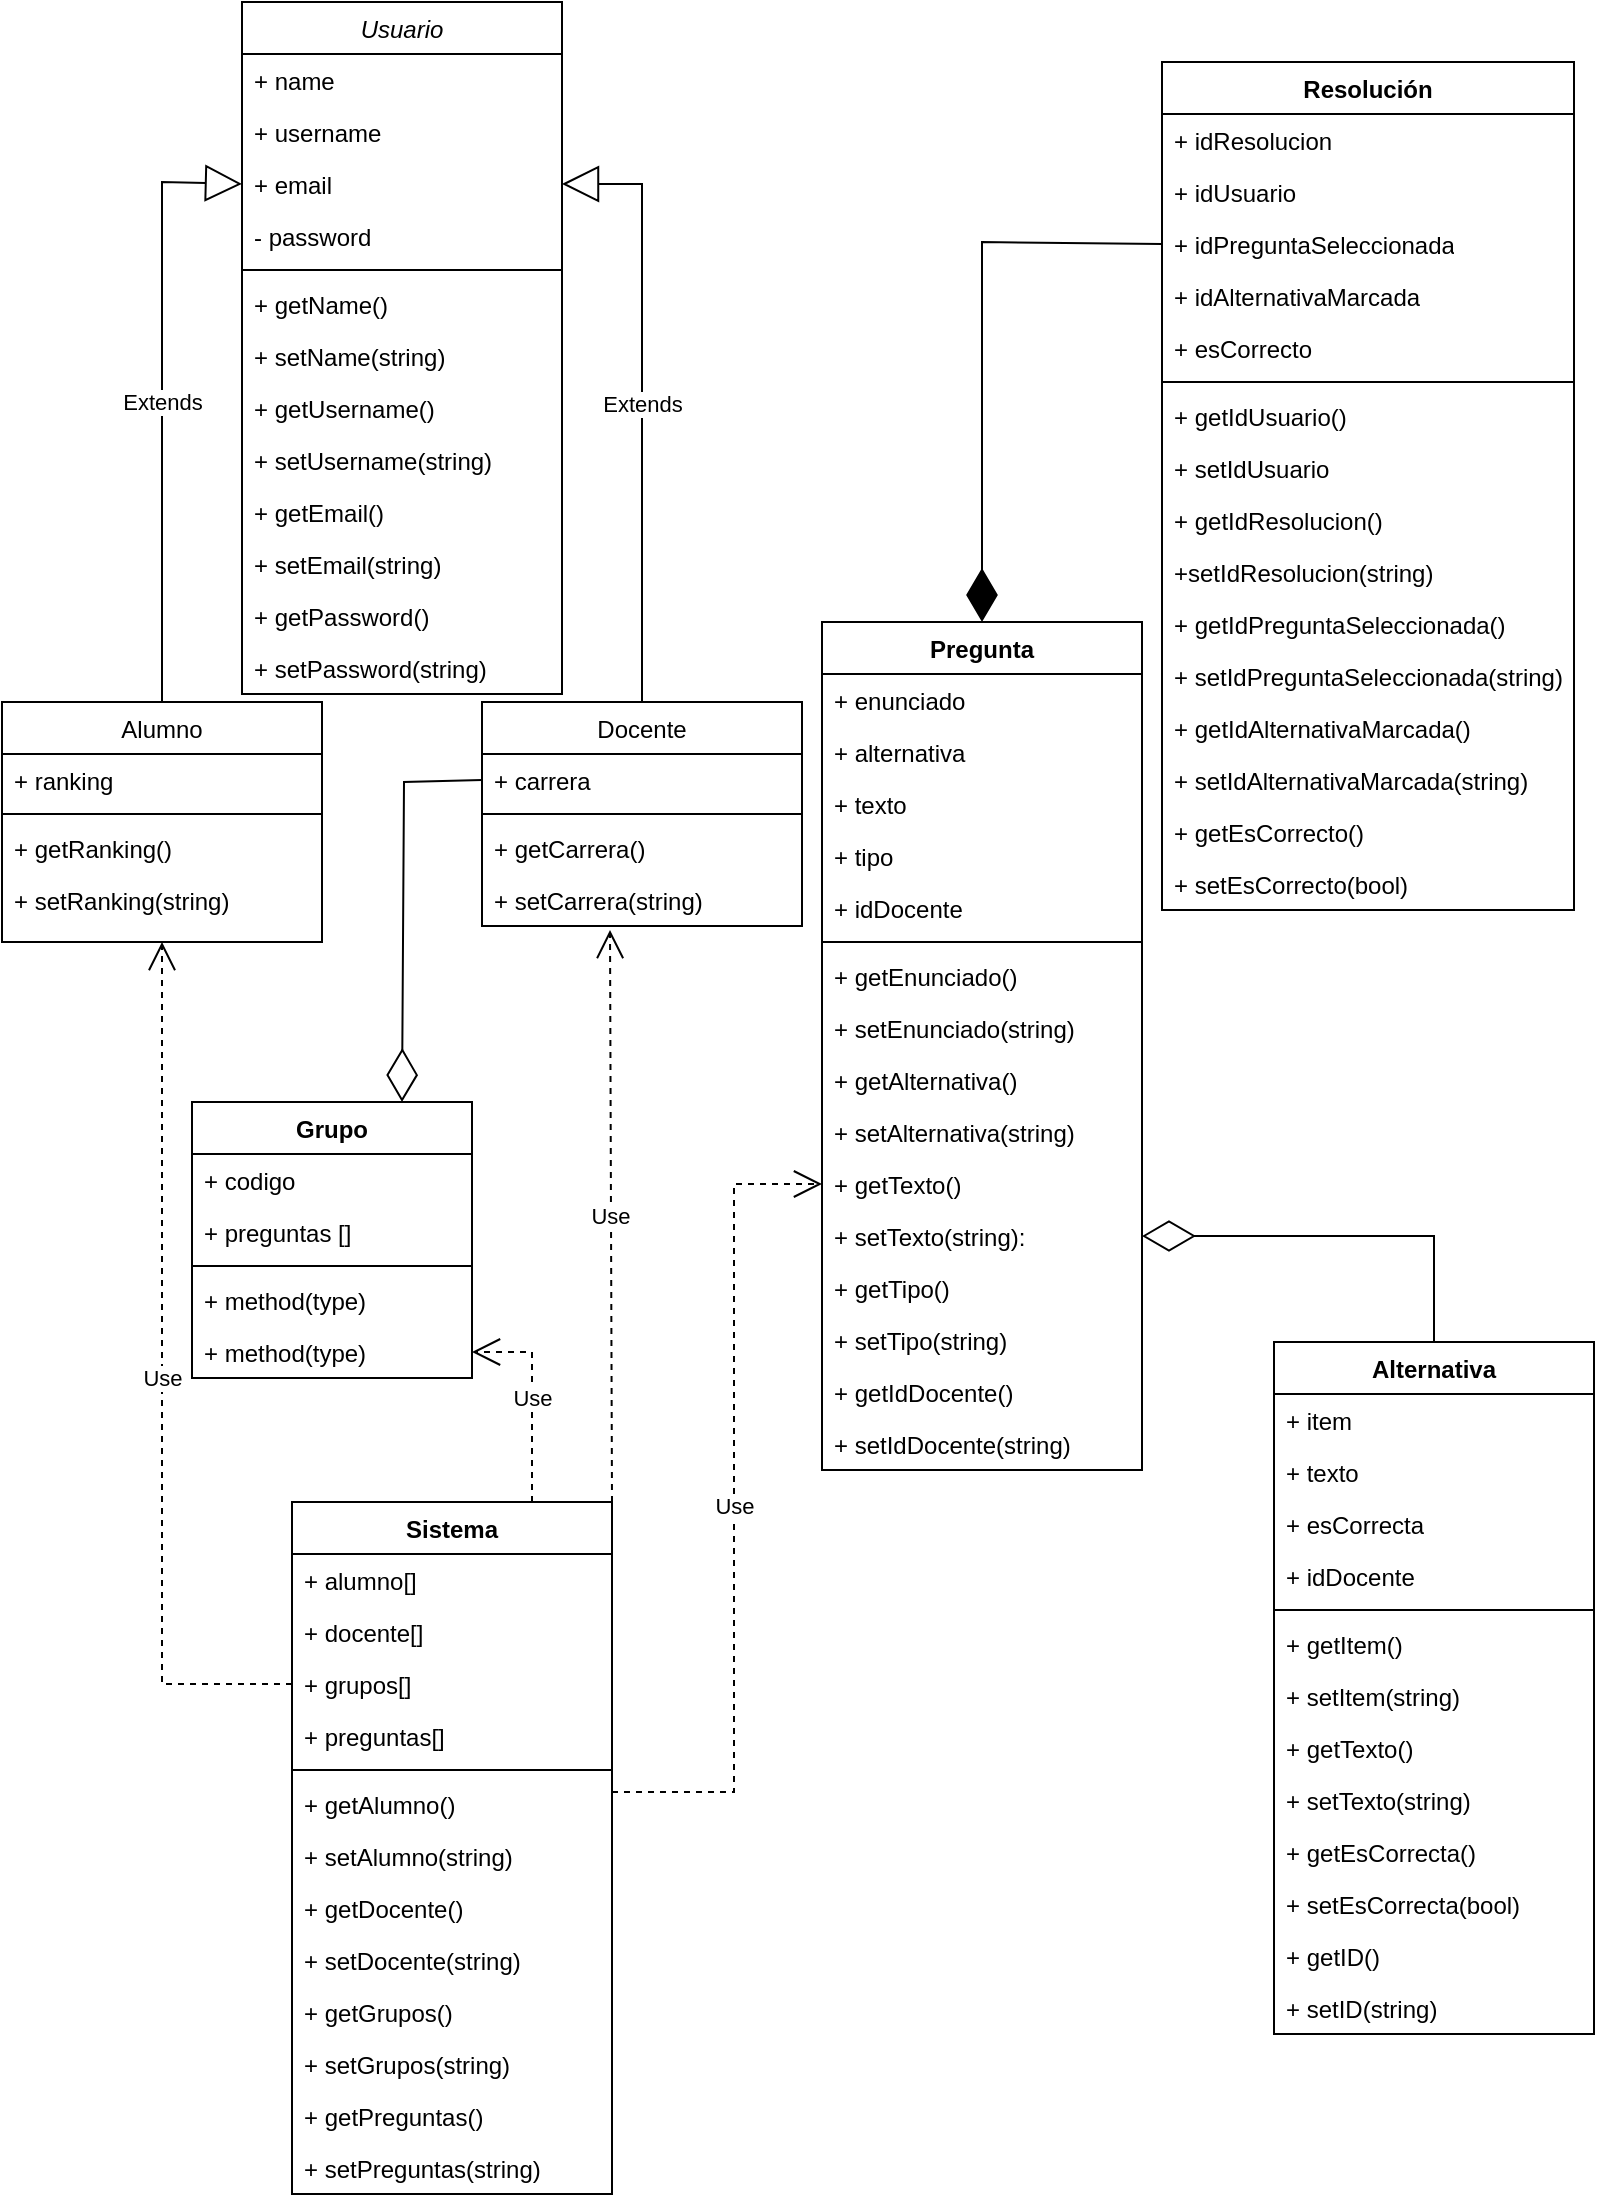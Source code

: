 <mxfile version="22.0.4" type="github">
  <diagram id="C5RBs43oDa-KdzZeNtuy" name="Page-1">
    <mxGraphModel dx="1075" dy="497" grid="1" gridSize="10" guides="1" tooltips="1" connect="1" arrows="1" fold="1" page="1" pageScale="1" pageWidth="827" pageHeight="1169" math="0" shadow="0">
      <root>
        <mxCell id="WIyWlLk6GJQsqaUBKTNV-0" />
        <mxCell id="WIyWlLk6GJQsqaUBKTNV-1" parent="WIyWlLk6GJQsqaUBKTNV-0" />
        <mxCell id="zkfFHV4jXpPFQw0GAbJ--0" value="Usuario" style="swimlane;fontStyle=2;align=center;verticalAlign=top;childLayout=stackLayout;horizontal=1;startSize=26;horizontalStack=0;resizeParent=1;resizeLast=0;collapsible=1;marginBottom=0;rounded=0;shadow=0;strokeWidth=1;" parent="WIyWlLk6GJQsqaUBKTNV-1" vertex="1">
          <mxGeometry x="124" y="10" width="160" height="346" as="geometry">
            <mxRectangle x="230" y="140" width="160" height="26" as="alternateBounds" />
          </mxGeometry>
        </mxCell>
        <mxCell id="VuIUFOPwmLwDUJ3QRw0k-3" value="+ name" style="text;align=left;verticalAlign=top;spacingLeft=4;spacingRight=4;overflow=hidden;rotatable=0;points=[[0,0.5],[1,0.5]];portConstraint=eastwest;" parent="zkfFHV4jXpPFQw0GAbJ--0" vertex="1">
          <mxGeometry y="26" width="160" height="26" as="geometry" />
        </mxCell>
        <mxCell id="zkfFHV4jXpPFQw0GAbJ--2" value="+ username" style="text;align=left;verticalAlign=top;spacingLeft=4;spacingRight=4;overflow=hidden;rotatable=0;points=[[0,0.5],[1,0.5]];portConstraint=eastwest;rounded=0;shadow=0;html=0;" parent="zkfFHV4jXpPFQw0GAbJ--0" vertex="1">
          <mxGeometry y="52" width="160" height="26" as="geometry" />
        </mxCell>
        <mxCell id="zkfFHV4jXpPFQw0GAbJ--3" value="+ email" style="text;align=left;verticalAlign=top;spacingLeft=4;spacingRight=4;overflow=hidden;rotatable=0;points=[[0,0.5],[1,0.5]];portConstraint=eastwest;rounded=0;shadow=0;html=0;" parent="zkfFHV4jXpPFQw0GAbJ--0" vertex="1">
          <mxGeometry y="78" width="160" height="26" as="geometry" />
        </mxCell>
        <mxCell id="VuIUFOPwmLwDUJ3QRw0k-4" value="- password" style="text;align=left;verticalAlign=top;spacingLeft=4;spacingRight=4;overflow=hidden;rotatable=0;points=[[0,0.5],[1,0.5]];portConstraint=eastwest;rounded=0;shadow=0;html=0;" parent="zkfFHV4jXpPFQw0GAbJ--0" vertex="1">
          <mxGeometry y="104" width="160" height="26" as="geometry" />
        </mxCell>
        <mxCell id="zkfFHV4jXpPFQw0GAbJ--4" value="" style="line;html=1;strokeWidth=1;align=left;verticalAlign=middle;spacingTop=-1;spacingLeft=3;spacingRight=3;rotatable=0;labelPosition=right;points=[];portConstraint=eastwest;" parent="zkfFHV4jXpPFQw0GAbJ--0" vertex="1">
          <mxGeometry y="130" width="160" height="8" as="geometry" />
        </mxCell>
        <mxCell id="zkfFHV4jXpPFQw0GAbJ--5" value="+ getName()" style="text;align=left;verticalAlign=top;spacingLeft=4;spacingRight=4;overflow=hidden;rotatable=0;points=[[0,0.5],[1,0.5]];portConstraint=eastwest;" parent="zkfFHV4jXpPFQw0GAbJ--0" vertex="1">
          <mxGeometry y="138" width="160" height="26" as="geometry" />
        </mxCell>
        <mxCell id="-sYdHZlYN81vbie1Mtk2-74" value="+ setName(string)&#xa;" style="text;align=left;verticalAlign=top;spacingLeft=4;spacingRight=4;overflow=hidden;rotatable=0;points=[[0,0.5],[1,0.5]];portConstraint=eastwest;" vertex="1" parent="zkfFHV4jXpPFQw0GAbJ--0">
          <mxGeometry y="164" width="160" height="26" as="geometry" />
        </mxCell>
        <mxCell id="-sYdHZlYN81vbie1Mtk2-75" value="+ getUsername()&#xa;" style="text;align=left;verticalAlign=top;spacingLeft=4;spacingRight=4;overflow=hidden;rotatable=0;points=[[0,0.5],[1,0.5]];portConstraint=eastwest;" vertex="1" parent="zkfFHV4jXpPFQw0GAbJ--0">
          <mxGeometry y="190" width="160" height="26" as="geometry" />
        </mxCell>
        <mxCell id="-sYdHZlYN81vbie1Mtk2-76" value="+ setUsername(string)" style="text;align=left;verticalAlign=top;spacingLeft=4;spacingRight=4;overflow=hidden;rotatable=0;points=[[0,0.5],[1,0.5]];portConstraint=eastwest;" vertex="1" parent="zkfFHV4jXpPFQw0GAbJ--0">
          <mxGeometry y="216" width="160" height="26" as="geometry" />
        </mxCell>
        <mxCell id="-sYdHZlYN81vbie1Mtk2-77" value="+ getEmail()" style="text;align=left;verticalAlign=top;spacingLeft=4;spacingRight=4;overflow=hidden;rotatable=0;points=[[0,0.5],[1,0.5]];portConstraint=eastwest;" vertex="1" parent="zkfFHV4jXpPFQw0GAbJ--0">
          <mxGeometry y="242" width="160" height="26" as="geometry" />
        </mxCell>
        <mxCell id="-sYdHZlYN81vbie1Mtk2-78" value="+ setEmail(string)" style="text;align=left;verticalAlign=top;spacingLeft=4;spacingRight=4;overflow=hidden;rotatable=0;points=[[0,0.5],[1,0.5]];portConstraint=eastwest;" vertex="1" parent="zkfFHV4jXpPFQw0GAbJ--0">
          <mxGeometry y="268" width="160" height="26" as="geometry" />
        </mxCell>
        <mxCell id="-sYdHZlYN81vbie1Mtk2-79" value="+ getPassword()" style="text;align=left;verticalAlign=top;spacingLeft=4;spacingRight=4;overflow=hidden;rotatable=0;points=[[0,0.5],[1,0.5]];portConstraint=eastwest;" vertex="1" parent="zkfFHV4jXpPFQw0GAbJ--0">
          <mxGeometry y="294" width="160" height="26" as="geometry" />
        </mxCell>
        <mxCell id="-sYdHZlYN81vbie1Mtk2-80" value="+ setPassword(string)" style="text;align=left;verticalAlign=top;spacingLeft=4;spacingRight=4;overflow=hidden;rotatable=0;points=[[0,0.5],[1,0.5]];portConstraint=eastwest;" vertex="1" parent="zkfFHV4jXpPFQw0GAbJ--0">
          <mxGeometry y="320" width="160" height="26" as="geometry" />
        </mxCell>
        <mxCell id="zkfFHV4jXpPFQw0GAbJ--6" value="Alumno" style="swimlane;fontStyle=0;align=center;verticalAlign=top;childLayout=stackLayout;horizontal=1;startSize=26;horizontalStack=0;resizeParent=1;resizeLast=0;collapsible=1;marginBottom=0;rounded=0;shadow=0;strokeWidth=1;" parent="WIyWlLk6GJQsqaUBKTNV-1" vertex="1">
          <mxGeometry x="4" y="360" width="160" height="120" as="geometry">
            <mxRectangle x="130" y="380" width="160" height="26" as="alternateBounds" />
          </mxGeometry>
        </mxCell>
        <mxCell id="VuIUFOPwmLwDUJ3QRw0k-2" value="+ ranking" style="text;align=left;verticalAlign=top;spacingLeft=4;spacingRight=4;overflow=hidden;rotatable=0;points=[[0,0.5],[1,0.5]];portConstraint=eastwest;rounded=0;shadow=0;html=0;" parent="zkfFHV4jXpPFQw0GAbJ--6" vertex="1">
          <mxGeometry y="26" width="160" height="26" as="geometry" />
        </mxCell>
        <mxCell id="zkfFHV4jXpPFQw0GAbJ--9" value="" style="line;html=1;strokeWidth=1;align=left;verticalAlign=middle;spacingTop=-1;spacingLeft=3;spacingRight=3;rotatable=0;labelPosition=right;points=[];portConstraint=eastwest;" parent="zkfFHV4jXpPFQw0GAbJ--6" vertex="1">
          <mxGeometry y="52" width="160" height="8" as="geometry" />
        </mxCell>
        <mxCell id="zkfFHV4jXpPFQw0GAbJ--11" value="+ getRanking()" style="text;align=left;verticalAlign=top;spacingLeft=4;spacingRight=4;overflow=hidden;rotatable=0;points=[[0,0.5],[1,0.5]];portConstraint=eastwest;" parent="zkfFHV4jXpPFQw0GAbJ--6" vertex="1">
          <mxGeometry y="60" width="160" height="26" as="geometry" />
        </mxCell>
        <mxCell id="-sYdHZlYN81vbie1Mtk2-96" value="+ setRanking(string)" style="text;align=left;verticalAlign=top;spacingLeft=4;spacingRight=4;overflow=hidden;rotatable=0;points=[[0,0.5],[1,0.5]];portConstraint=eastwest;" vertex="1" parent="zkfFHV4jXpPFQw0GAbJ--6">
          <mxGeometry y="86" width="160" height="26" as="geometry" />
        </mxCell>
        <mxCell id="zkfFHV4jXpPFQw0GAbJ--13" value="Docente" style="swimlane;fontStyle=0;align=center;verticalAlign=top;childLayout=stackLayout;horizontal=1;startSize=26;horizontalStack=0;resizeParent=1;resizeLast=0;collapsible=1;marginBottom=0;rounded=0;shadow=0;strokeWidth=1;" parent="WIyWlLk6GJQsqaUBKTNV-1" vertex="1">
          <mxGeometry x="244" y="360" width="160" height="112" as="geometry">
            <mxRectangle x="340" y="380" width="170" height="26" as="alternateBounds" />
          </mxGeometry>
        </mxCell>
        <mxCell id="zkfFHV4jXpPFQw0GAbJ--14" value="+ carrera" style="text;align=left;verticalAlign=top;spacingLeft=4;spacingRight=4;overflow=hidden;rotatable=0;points=[[0,0.5],[1,0.5]];portConstraint=eastwest;" parent="zkfFHV4jXpPFQw0GAbJ--13" vertex="1">
          <mxGeometry y="26" width="160" height="26" as="geometry" />
        </mxCell>
        <mxCell id="zkfFHV4jXpPFQw0GAbJ--15" value="" style="line;html=1;strokeWidth=1;align=left;verticalAlign=middle;spacingTop=-1;spacingLeft=3;spacingRight=3;rotatable=0;labelPosition=right;points=[];portConstraint=eastwest;" parent="zkfFHV4jXpPFQw0GAbJ--13" vertex="1">
          <mxGeometry y="52" width="160" height="8" as="geometry" />
        </mxCell>
        <mxCell id="-sYdHZlYN81vbie1Mtk2-94" value="+ getCarrera()" style="text;align=left;verticalAlign=top;spacingLeft=4;spacingRight=4;overflow=hidden;rotatable=0;points=[[0,0.5],[1,0.5]];portConstraint=eastwest;" vertex="1" parent="zkfFHV4jXpPFQw0GAbJ--13">
          <mxGeometry y="60" width="160" height="26" as="geometry" />
        </mxCell>
        <mxCell id="-sYdHZlYN81vbie1Mtk2-95" value="+ setCarrera(string)" style="text;align=left;verticalAlign=top;spacingLeft=4;spacingRight=4;overflow=hidden;rotatable=0;points=[[0,0.5],[1,0.5]];portConstraint=eastwest;" vertex="1" parent="zkfFHV4jXpPFQw0GAbJ--13">
          <mxGeometry y="86" width="160" height="26" as="geometry" />
        </mxCell>
        <mxCell id="-sYdHZlYN81vbie1Mtk2-14" value="Pregunta" style="swimlane;fontStyle=1;align=center;verticalAlign=top;childLayout=stackLayout;horizontal=1;startSize=26;horizontalStack=0;resizeParent=1;resizeParentMax=0;resizeLast=0;collapsible=1;marginBottom=0;whiteSpace=wrap;html=1;" vertex="1" parent="WIyWlLk6GJQsqaUBKTNV-1">
          <mxGeometry x="414" y="320" width="160" height="424" as="geometry" />
        </mxCell>
        <mxCell id="-sYdHZlYN81vbie1Mtk2-15" value="+ enunciado" style="text;strokeColor=none;fillColor=none;align=left;verticalAlign=top;spacingLeft=4;spacingRight=4;overflow=hidden;rotatable=0;points=[[0,0.5],[1,0.5]];portConstraint=eastwest;whiteSpace=wrap;html=1;" vertex="1" parent="-sYdHZlYN81vbie1Mtk2-14">
          <mxGeometry y="26" width="160" height="26" as="geometry" />
        </mxCell>
        <mxCell id="-sYdHZlYN81vbie1Mtk2-18" value="+ alternativa" style="text;strokeColor=none;fillColor=none;align=left;verticalAlign=top;spacingLeft=4;spacingRight=4;overflow=hidden;rotatable=0;points=[[0,0.5],[1,0.5]];portConstraint=eastwest;whiteSpace=wrap;html=1;" vertex="1" parent="-sYdHZlYN81vbie1Mtk2-14">
          <mxGeometry y="52" width="160" height="26" as="geometry" />
        </mxCell>
        <mxCell id="-sYdHZlYN81vbie1Mtk2-19" value="+ texto" style="text;strokeColor=none;fillColor=none;align=left;verticalAlign=top;spacingLeft=4;spacingRight=4;overflow=hidden;rotatable=0;points=[[0,0.5],[1,0.5]];portConstraint=eastwest;whiteSpace=wrap;html=1;" vertex="1" parent="-sYdHZlYN81vbie1Mtk2-14">
          <mxGeometry y="78" width="160" height="26" as="geometry" />
        </mxCell>
        <mxCell id="-sYdHZlYN81vbie1Mtk2-20" value="+ tipo" style="text;strokeColor=none;fillColor=none;align=left;verticalAlign=top;spacingLeft=4;spacingRight=4;overflow=hidden;rotatable=0;points=[[0,0.5],[1,0.5]];portConstraint=eastwest;whiteSpace=wrap;html=1;" vertex="1" parent="-sYdHZlYN81vbie1Mtk2-14">
          <mxGeometry y="104" width="160" height="26" as="geometry" />
        </mxCell>
        <mxCell id="-sYdHZlYN81vbie1Mtk2-21" value="+ idDocente" style="text;strokeColor=none;fillColor=none;align=left;verticalAlign=top;spacingLeft=4;spacingRight=4;overflow=hidden;rotatable=0;points=[[0,0.5],[1,0.5]];portConstraint=eastwest;whiteSpace=wrap;html=1;" vertex="1" parent="-sYdHZlYN81vbie1Mtk2-14">
          <mxGeometry y="130" width="160" height="26" as="geometry" />
        </mxCell>
        <mxCell id="-sYdHZlYN81vbie1Mtk2-16" value="" style="line;strokeWidth=1;fillColor=none;align=left;verticalAlign=middle;spacingTop=-1;spacingLeft=3;spacingRight=3;rotatable=0;labelPosition=right;points=[];portConstraint=eastwest;strokeColor=inherit;" vertex="1" parent="-sYdHZlYN81vbie1Mtk2-14">
          <mxGeometry y="156" width="160" height="8" as="geometry" />
        </mxCell>
        <mxCell id="-sYdHZlYN81vbie1Mtk2-17" value="+ getEnunciado()" style="text;strokeColor=none;fillColor=none;align=left;verticalAlign=top;spacingLeft=4;spacingRight=4;overflow=hidden;rotatable=0;points=[[0,0.5],[1,0.5]];portConstraint=eastwest;whiteSpace=wrap;html=1;" vertex="1" parent="-sYdHZlYN81vbie1Mtk2-14">
          <mxGeometry y="164" width="160" height="26" as="geometry" />
        </mxCell>
        <mxCell id="-sYdHZlYN81vbie1Mtk2-81" value="+ setEnunciado(string)" style="text;strokeColor=none;fillColor=none;align=left;verticalAlign=top;spacingLeft=4;spacingRight=4;overflow=hidden;rotatable=0;points=[[0,0.5],[1,0.5]];portConstraint=eastwest;whiteSpace=wrap;html=1;" vertex="1" parent="-sYdHZlYN81vbie1Mtk2-14">
          <mxGeometry y="190" width="160" height="26" as="geometry" />
        </mxCell>
        <mxCell id="-sYdHZlYN81vbie1Mtk2-82" value="+ getAlternativa()" style="text;strokeColor=none;fillColor=none;align=left;verticalAlign=top;spacingLeft=4;spacingRight=4;overflow=hidden;rotatable=0;points=[[0,0.5],[1,0.5]];portConstraint=eastwest;whiteSpace=wrap;html=1;" vertex="1" parent="-sYdHZlYN81vbie1Mtk2-14">
          <mxGeometry y="216" width="160" height="26" as="geometry" />
        </mxCell>
        <mxCell id="-sYdHZlYN81vbie1Mtk2-83" value="+ setAlternativa(string)" style="text;strokeColor=none;fillColor=none;align=left;verticalAlign=top;spacingLeft=4;spacingRight=4;overflow=hidden;rotatable=0;points=[[0,0.5],[1,0.5]];portConstraint=eastwest;whiteSpace=wrap;html=1;" vertex="1" parent="-sYdHZlYN81vbie1Mtk2-14">
          <mxGeometry y="242" width="160" height="26" as="geometry" />
        </mxCell>
        <mxCell id="-sYdHZlYN81vbie1Mtk2-84" value="+ getTexto()" style="text;strokeColor=none;fillColor=none;align=left;verticalAlign=top;spacingLeft=4;spacingRight=4;overflow=hidden;rotatable=0;points=[[0,0.5],[1,0.5]];portConstraint=eastwest;whiteSpace=wrap;html=1;" vertex="1" parent="-sYdHZlYN81vbie1Mtk2-14">
          <mxGeometry y="268" width="160" height="26" as="geometry" />
        </mxCell>
        <mxCell id="-sYdHZlYN81vbie1Mtk2-85" value="+ setTexto(string):" style="text;strokeColor=none;fillColor=none;align=left;verticalAlign=top;spacingLeft=4;spacingRight=4;overflow=hidden;rotatable=0;points=[[0,0.5],[1,0.5]];portConstraint=eastwest;whiteSpace=wrap;html=1;" vertex="1" parent="-sYdHZlYN81vbie1Mtk2-14">
          <mxGeometry y="294" width="160" height="26" as="geometry" />
        </mxCell>
        <mxCell id="-sYdHZlYN81vbie1Mtk2-86" value="+ getTipo()" style="text;strokeColor=none;fillColor=none;align=left;verticalAlign=top;spacingLeft=4;spacingRight=4;overflow=hidden;rotatable=0;points=[[0,0.5],[1,0.5]];portConstraint=eastwest;whiteSpace=wrap;html=1;" vertex="1" parent="-sYdHZlYN81vbie1Mtk2-14">
          <mxGeometry y="320" width="160" height="26" as="geometry" />
        </mxCell>
        <mxCell id="-sYdHZlYN81vbie1Mtk2-90" value="+ setTipo(string)" style="text;strokeColor=none;fillColor=none;align=left;verticalAlign=top;spacingLeft=4;spacingRight=4;overflow=hidden;rotatable=0;points=[[0,0.5],[1,0.5]];portConstraint=eastwest;whiteSpace=wrap;html=1;" vertex="1" parent="-sYdHZlYN81vbie1Mtk2-14">
          <mxGeometry y="346" width="160" height="26" as="geometry" />
        </mxCell>
        <mxCell id="-sYdHZlYN81vbie1Mtk2-91" value="+ getIdDocente()" style="text;strokeColor=none;fillColor=none;align=left;verticalAlign=top;spacingLeft=4;spacingRight=4;overflow=hidden;rotatable=0;points=[[0,0.5],[1,0.5]];portConstraint=eastwest;whiteSpace=wrap;html=1;" vertex="1" parent="-sYdHZlYN81vbie1Mtk2-14">
          <mxGeometry y="372" width="160" height="26" as="geometry" />
        </mxCell>
        <mxCell id="-sYdHZlYN81vbie1Mtk2-92" value="+ setIdDocente(string)" style="text;strokeColor=none;fillColor=none;align=left;verticalAlign=top;spacingLeft=4;spacingRight=4;overflow=hidden;rotatable=0;points=[[0,0.5],[1,0.5]];portConstraint=eastwest;whiteSpace=wrap;html=1;" vertex="1" parent="-sYdHZlYN81vbie1Mtk2-14">
          <mxGeometry y="398" width="160" height="26" as="geometry" />
        </mxCell>
        <mxCell id="-sYdHZlYN81vbie1Mtk2-24" value="Grupo" style="swimlane;fontStyle=1;align=center;verticalAlign=top;childLayout=stackLayout;horizontal=1;startSize=26;horizontalStack=0;resizeParent=1;resizeParentMax=0;resizeLast=0;collapsible=1;marginBottom=0;whiteSpace=wrap;html=1;" vertex="1" parent="WIyWlLk6GJQsqaUBKTNV-1">
          <mxGeometry x="99" y="560" width="140" height="138" as="geometry" />
        </mxCell>
        <mxCell id="-sYdHZlYN81vbie1Mtk2-25" value="+ codigo" style="text;strokeColor=none;fillColor=none;align=left;verticalAlign=top;spacingLeft=4;spacingRight=4;overflow=hidden;rotatable=0;points=[[0,0.5],[1,0.5]];portConstraint=eastwest;whiteSpace=wrap;html=1;" vertex="1" parent="-sYdHZlYN81vbie1Mtk2-24">
          <mxGeometry y="26" width="140" height="26" as="geometry" />
        </mxCell>
        <mxCell id="-sYdHZlYN81vbie1Mtk2-28" value="+ preguntas []" style="text;strokeColor=none;fillColor=none;align=left;verticalAlign=top;spacingLeft=4;spacingRight=4;overflow=hidden;rotatable=0;points=[[0,0.5],[1,0.5]];portConstraint=eastwest;whiteSpace=wrap;html=1;" vertex="1" parent="-sYdHZlYN81vbie1Mtk2-24">
          <mxGeometry y="52" width="140" height="26" as="geometry" />
        </mxCell>
        <mxCell id="-sYdHZlYN81vbie1Mtk2-26" value="" style="line;strokeWidth=1;fillColor=none;align=left;verticalAlign=middle;spacingTop=-1;spacingLeft=3;spacingRight=3;rotatable=0;labelPosition=right;points=[];portConstraint=eastwest;strokeColor=inherit;" vertex="1" parent="-sYdHZlYN81vbie1Mtk2-24">
          <mxGeometry y="78" width="140" height="8" as="geometry" />
        </mxCell>
        <mxCell id="-sYdHZlYN81vbie1Mtk2-27" value="+ method(type)" style="text;strokeColor=none;fillColor=none;align=left;verticalAlign=top;spacingLeft=4;spacingRight=4;overflow=hidden;rotatable=0;points=[[0,0.5],[1,0.5]];portConstraint=eastwest;whiteSpace=wrap;html=1;" vertex="1" parent="-sYdHZlYN81vbie1Mtk2-24">
          <mxGeometry y="86" width="140" height="26" as="geometry" />
        </mxCell>
        <mxCell id="-sYdHZlYN81vbie1Mtk2-113" value="+ method(type)" style="text;strokeColor=none;fillColor=none;align=left;verticalAlign=top;spacingLeft=4;spacingRight=4;overflow=hidden;rotatable=0;points=[[0,0.5],[1,0.5]];portConstraint=eastwest;whiteSpace=wrap;html=1;" vertex="1" parent="-sYdHZlYN81vbie1Mtk2-24">
          <mxGeometry y="112" width="140" height="26" as="geometry" />
        </mxCell>
        <mxCell id="-sYdHZlYN81vbie1Mtk2-33" value="Alternativa" style="swimlane;fontStyle=1;align=center;verticalAlign=top;childLayout=stackLayout;horizontal=1;startSize=26;horizontalStack=0;resizeParent=1;resizeParentMax=0;resizeLast=0;collapsible=1;marginBottom=0;whiteSpace=wrap;html=1;" vertex="1" parent="WIyWlLk6GJQsqaUBKTNV-1">
          <mxGeometry x="640" y="680" width="160" height="346" as="geometry" />
        </mxCell>
        <mxCell id="-sYdHZlYN81vbie1Mtk2-34" value="+ item" style="text;strokeColor=none;fillColor=none;align=left;verticalAlign=top;spacingLeft=4;spacingRight=4;overflow=hidden;rotatable=0;points=[[0,0.5],[1,0.5]];portConstraint=eastwest;whiteSpace=wrap;html=1;" vertex="1" parent="-sYdHZlYN81vbie1Mtk2-33">
          <mxGeometry y="26" width="160" height="26" as="geometry" />
        </mxCell>
        <mxCell id="-sYdHZlYN81vbie1Mtk2-38" value="+ texto" style="text;strokeColor=none;fillColor=none;align=left;verticalAlign=top;spacingLeft=4;spacingRight=4;overflow=hidden;rotatable=0;points=[[0,0.5],[1,0.5]];portConstraint=eastwest;whiteSpace=wrap;html=1;" vertex="1" parent="-sYdHZlYN81vbie1Mtk2-33">
          <mxGeometry y="52" width="160" height="26" as="geometry" />
        </mxCell>
        <mxCell id="-sYdHZlYN81vbie1Mtk2-37" value="+ esCorrecta" style="text;strokeColor=none;fillColor=none;align=left;verticalAlign=top;spacingLeft=4;spacingRight=4;overflow=hidden;rotatable=0;points=[[0,0.5],[1,0.5]];portConstraint=eastwest;whiteSpace=wrap;html=1;" vertex="1" parent="-sYdHZlYN81vbie1Mtk2-33">
          <mxGeometry y="78" width="160" height="26" as="geometry" />
        </mxCell>
        <mxCell id="-sYdHZlYN81vbie1Mtk2-39" value="+ idDocente" style="text;strokeColor=none;fillColor=none;align=left;verticalAlign=top;spacingLeft=4;spacingRight=4;overflow=hidden;rotatable=0;points=[[0,0.5],[1,0.5]];portConstraint=eastwest;whiteSpace=wrap;html=1;" vertex="1" parent="-sYdHZlYN81vbie1Mtk2-33">
          <mxGeometry y="104" width="160" height="26" as="geometry" />
        </mxCell>
        <mxCell id="-sYdHZlYN81vbie1Mtk2-35" value="" style="line;strokeWidth=1;fillColor=none;align=left;verticalAlign=middle;spacingTop=-1;spacingLeft=3;spacingRight=3;rotatable=0;labelPosition=right;points=[];portConstraint=eastwest;strokeColor=inherit;" vertex="1" parent="-sYdHZlYN81vbie1Mtk2-33">
          <mxGeometry y="130" width="160" height="8" as="geometry" />
        </mxCell>
        <mxCell id="-sYdHZlYN81vbie1Mtk2-36" value="+ getItem()" style="text;strokeColor=none;fillColor=none;align=left;verticalAlign=top;spacingLeft=4;spacingRight=4;overflow=hidden;rotatable=0;points=[[0,0.5],[1,0.5]];portConstraint=eastwest;whiteSpace=wrap;html=1;" vertex="1" parent="-sYdHZlYN81vbie1Mtk2-33">
          <mxGeometry y="138" width="160" height="26" as="geometry" />
        </mxCell>
        <mxCell id="-sYdHZlYN81vbie1Mtk2-97" value="+ setItem(string)" style="text;strokeColor=none;fillColor=none;align=left;verticalAlign=top;spacingLeft=4;spacingRight=4;overflow=hidden;rotatable=0;points=[[0,0.5],[1,0.5]];portConstraint=eastwest;whiteSpace=wrap;html=1;" vertex="1" parent="-sYdHZlYN81vbie1Mtk2-33">
          <mxGeometry y="164" width="160" height="26" as="geometry" />
        </mxCell>
        <mxCell id="-sYdHZlYN81vbie1Mtk2-98" value="+ getTexto()" style="text;strokeColor=none;fillColor=none;align=left;verticalAlign=top;spacingLeft=4;spacingRight=4;overflow=hidden;rotatable=0;points=[[0,0.5],[1,0.5]];portConstraint=eastwest;whiteSpace=wrap;html=1;" vertex="1" parent="-sYdHZlYN81vbie1Mtk2-33">
          <mxGeometry y="190" width="160" height="26" as="geometry" />
        </mxCell>
        <mxCell id="-sYdHZlYN81vbie1Mtk2-99" value="+ setTexto(string)" style="text;strokeColor=none;fillColor=none;align=left;verticalAlign=top;spacingLeft=4;spacingRight=4;overflow=hidden;rotatable=0;points=[[0,0.5],[1,0.5]];portConstraint=eastwest;whiteSpace=wrap;html=1;" vertex="1" parent="-sYdHZlYN81vbie1Mtk2-33">
          <mxGeometry y="216" width="160" height="26" as="geometry" />
        </mxCell>
        <mxCell id="-sYdHZlYN81vbie1Mtk2-100" value="+ getEsCorrecta()" style="text;strokeColor=none;fillColor=none;align=left;verticalAlign=top;spacingLeft=4;spacingRight=4;overflow=hidden;rotatable=0;points=[[0,0.5],[1,0.5]];portConstraint=eastwest;whiteSpace=wrap;html=1;" vertex="1" parent="-sYdHZlYN81vbie1Mtk2-33">
          <mxGeometry y="242" width="160" height="26" as="geometry" />
        </mxCell>
        <mxCell id="-sYdHZlYN81vbie1Mtk2-101" value="+ setEsCorrecta(bool)" style="text;strokeColor=none;fillColor=none;align=left;verticalAlign=top;spacingLeft=4;spacingRight=4;overflow=hidden;rotatable=0;points=[[0,0.5],[1,0.5]];portConstraint=eastwest;whiteSpace=wrap;html=1;" vertex="1" parent="-sYdHZlYN81vbie1Mtk2-33">
          <mxGeometry y="268" width="160" height="26" as="geometry" />
        </mxCell>
        <mxCell id="-sYdHZlYN81vbie1Mtk2-102" value="+ getID()" style="text;strokeColor=none;fillColor=none;align=left;verticalAlign=top;spacingLeft=4;spacingRight=4;overflow=hidden;rotatable=0;points=[[0,0.5],[1,0.5]];portConstraint=eastwest;whiteSpace=wrap;html=1;" vertex="1" parent="-sYdHZlYN81vbie1Mtk2-33">
          <mxGeometry y="294" width="160" height="26" as="geometry" />
        </mxCell>
        <mxCell id="-sYdHZlYN81vbie1Mtk2-103" value="+ setID(string)" style="text;strokeColor=none;fillColor=none;align=left;verticalAlign=top;spacingLeft=4;spacingRight=4;overflow=hidden;rotatable=0;points=[[0,0.5],[1,0.5]];portConstraint=eastwest;whiteSpace=wrap;html=1;" vertex="1" parent="-sYdHZlYN81vbie1Mtk2-33">
          <mxGeometry y="320" width="160" height="26" as="geometry" />
        </mxCell>
        <mxCell id="-sYdHZlYN81vbie1Mtk2-43" value="Sistema" style="swimlane;fontStyle=1;align=center;verticalAlign=top;childLayout=stackLayout;horizontal=1;startSize=26;horizontalStack=0;resizeParent=1;resizeParentMax=0;resizeLast=0;collapsible=1;marginBottom=0;whiteSpace=wrap;html=1;" vertex="1" parent="WIyWlLk6GJQsqaUBKTNV-1">
          <mxGeometry x="149" y="760" width="160" height="346" as="geometry" />
        </mxCell>
        <mxCell id="-sYdHZlYN81vbie1Mtk2-44" value="+ alumno[]&amp;nbsp;" style="text;strokeColor=none;fillColor=none;align=left;verticalAlign=top;spacingLeft=4;spacingRight=4;overflow=hidden;rotatable=0;points=[[0,0.5],[1,0.5]];portConstraint=eastwest;whiteSpace=wrap;html=1;" vertex="1" parent="-sYdHZlYN81vbie1Mtk2-43">
          <mxGeometry y="26" width="160" height="26" as="geometry" />
        </mxCell>
        <mxCell id="-sYdHZlYN81vbie1Mtk2-51" value="+ docente[]&amp;nbsp;" style="text;strokeColor=none;fillColor=none;align=left;verticalAlign=top;spacingLeft=4;spacingRight=4;overflow=hidden;rotatable=0;points=[[0,0.5],[1,0.5]];portConstraint=eastwest;whiteSpace=wrap;html=1;" vertex="1" parent="-sYdHZlYN81vbie1Mtk2-43">
          <mxGeometry y="52" width="160" height="26" as="geometry" />
        </mxCell>
        <mxCell id="-sYdHZlYN81vbie1Mtk2-52" value="+ grupos[]" style="text;strokeColor=none;fillColor=none;align=left;verticalAlign=top;spacingLeft=4;spacingRight=4;overflow=hidden;rotatable=0;points=[[0,0.5],[1,0.5]];portConstraint=eastwest;whiteSpace=wrap;html=1;" vertex="1" parent="-sYdHZlYN81vbie1Mtk2-43">
          <mxGeometry y="78" width="160" height="26" as="geometry" />
        </mxCell>
        <mxCell id="-sYdHZlYN81vbie1Mtk2-54" value="+ preguntas[]" style="text;strokeColor=none;fillColor=none;align=left;verticalAlign=top;spacingLeft=4;spacingRight=4;overflow=hidden;rotatable=0;points=[[0,0.5],[1,0.5]];portConstraint=eastwest;whiteSpace=wrap;html=1;" vertex="1" parent="-sYdHZlYN81vbie1Mtk2-43">
          <mxGeometry y="104" width="160" height="26" as="geometry" />
        </mxCell>
        <mxCell id="-sYdHZlYN81vbie1Mtk2-45" value="" style="line;strokeWidth=1;fillColor=none;align=left;verticalAlign=middle;spacingTop=-1;spacingLeft=3;spacingRight=3;rotatable=0;labelPosition=right;points=[];portConstraint=eastwest;strokeColor=inherit;" vertex="1" parent="-sYdHZlYN81vbie1Mtk2-43">
          <mxGeometry y="130" width="160" height="8" as="geometry" />
        </mxCell>
        <mxCell id="-sYdHZlYN81vbie1Mtk2-46" value="+ getAlumno()" style="text;strokeColor=none;fillColor=none;align=left;verticalAlign=top;spacingLeft=4;spacingRight=4;overflow=hidden;rotatable=0;points=[[0,0.5],[1,0.5]];portConstraint=eastwest;whiteSpace=wrap;html=1;" vertex="1" parent="-sYdHZlYN81vbie1Mtk2-43">
          <mxGeometry y="138" width="160" height="26" as="geometry" />
        </mxCell>
        <mxCell id="-sYdHZlYN81vbie1Mtk2-114" value="+ setAlumno(string)" style="text;strokeColor=none;fillColor=none;align=left;verticalAlign=top;spacingLeft=4;spacingRight=4;overflow=hidden;rotatable=0;points=[[0,0.5],[1,0.5]];portConstraint=eastwest;whiteSpace=wrap;html=1;" vertex="1" parent="-sYdHZlYN81vbie1Mtk2-43">
          <mxGeometry y="164" width="160" height="26" as="geometry" />
        </mxCell>
        <mxCell id="-sYdHZlYN81vbie1Mtk2-115" value="+ getDocente()" style="text;strokeColor=none;fillColor=none;align=left;verticalAlign=top;spacingLeft=4;spacingRight=4;overflow=hidden;rotatable=0;points=[[0,0.5],[1,0.5]];portConstraint=eastwest;whiteSpace=wrap;html=1;" vertex="1" parent="-sYdHZlYN81vbie1Mtk2-43">
          <mxGeometry y="190" width="160" height="26" as="geometry" />
        </mxCell>
        <mxCell id="-sYdHZlYN81vbie1Mtk2-116" value="+ setDocente(string)" style="text;strokeColor=none;fillColor=none;align=left;verticalAlign=top;spacingLeft=4;spacingRight=4;overflow=hidden;rotatable=0;points=[[0,0.5],[1,0.5]];portConstraint=eastwest;whiteSpace=wrap;html=1;" vertex="1" parent="-sYdHZlYN81vbie1Mtk2-43">
          <mxGeometry y="216" width="160" height="26" as="geometry" />
        </mxCell>
        <mxCell id="-sYdHZlYN81vbie1Mtk2-117" value="+ getGrupos()" style="text;strokeColor=none;fillColor=none;align=left;verticalAlign=top;spacingLeft=4;spacingRight=4;overflow=hidden;rotatable=0;points=[[0,0.5],[1,0.5]];portConstraint=eastwest;whiteSpace=wrap;html=1;" vertex="1" parent="-sYdHZlYN81vbie1Mtk2-43">
          <mxGeometry y="242" width="160" height="26" as="geometry" />
        </mxCell>
        <mxCell id="-sYdHZlYN81vbie1Mtk2-118" value="+ setGrupos(string)" style="text;strokeColor=none;fillColor=none;align=left;verticalAlign=top;spacingLeft=4;spacingRight=4;overflow=hidden;rotatable=0;points=[[0,0.5],[1,0.5]];portConstraint=eastwest;whiteSpace=wrap;html=1;" vertex="1" parent="-sYdHZlYN81vbie1Mtk2-43">
          <mxGeometry y="268" width="160" height="26" as="geometry" />
        </mxCell>
        <mxCell id="-sYdHZlYN81vbie1Mtk2-119" value="+ getPreguntas()" style="text;strokeColor=none;fillColor=none;align=left;verticalAlign=top;spacingLeft=4;spacingRight=4;overflow=hidden;rotatable=0;points=[[0,0.5],[1,0.5]];portConstraint=eastwest;whiteSpace=wrap;html=1;" vertex="1" parent="-sYdHZlYN81vbie1Mtk2-43">
          <mxGeometry y="294" width="160" height="26" as="geometry" />
        </mxCell>
        <mxCell id="-sYdHZlYN81vbie1Mtk2-120" value="+ setPreguntas(string)" style="text;strokeColor=none;fillColor=none;align=left;verticalAlign=top;spacingLeft=4;spacingRight=4;overflow=hidden;rotatable=0;points=[[0,0.5],[1,0.5]];portConstraint=eastwest;whiteSpace=wrap;html=1;" vertex="1" parent="-sYdHZlYN81vbie1Mtk2-43">
          <mxGeometry y="320" width="160" height="26" as="geometry" />
        </mxCell>
        <mxCell id="-sYdHZlYN81vbie1Mtk2-55" value="Resolución" style="swimlane;fontStyle=1;align=center;verticalAlign=top;childLayout=stackLayout;horizontal=1;startSize=26;horizontalStack=0;resizeParent=1;resizeParentMax=0;resizeLast=0;collapsible=1;marginBottom=0;whiteSpace=wrap;html=1;" vertex="1" parent="WIyWlLk6GJQsqaUBKTNV-1">
          <mxGeometry x="584" y="40" width="206" height="424" as="geometry" />
        </mxCell>
        <mxCell id="-sYdHZlYN81vbie1Mtk2-56" value="+ idResolucion" style="text;strokeColor=none;fillColor=none;align=left;verticalAlign=top;spacingLeft=4;spacingRight=4;overflow=hidden;rotatable=0;points=[[0,0.5],[1,0.5]];portConstraint=eastwest;whiteSpace=wrap;html=1;" vertex="1" parent="-sYdHZlYN81vbie1Mtk2-55">
          <mxGeometry y="26" width="206" height="26" as="geometry" />
        </mxCell>
        <mxCell id="-sYdHZlYN81vbie1Mtk2-57" value="+ idUsuario" style="text;strokeColor=none;fillColor=none;align=left;verticalAlign=top;spacingLeft=4;spacingRight=4;overflow=hidden;rotatable=0;points=[[0,0.5],[1,0.5]];portConstraint=eastwest;whiteSpace=wrap;html=1;" vertex="1" parent="-sYdHZlYN81vbie1Mtk2-55">
          <mxGeometry y="52" width="206" height="26" as="geometry" />
        </mxCell>
        <mxCell id="-sYdHZlYN81vbie1Mtk2-58" value="+ idPreguntaSeleccionada" style="text;strokeColor=none;fillColor=none;align=left;verticalAlign=top;spacingLeft=4;spacingRight=4;overflow=hidden;rotatable=0;points=[[0,0.5],[1,0.5]];portConstraint=eastwest;whiteSpace=wrap;html=1;" vertex="1" parent="-sYdHZlYN81vbie1Mtk2-55">
          <mxGeometry y="78" width="206" height="26" as="geometry" />
        </mxCell>
        <mxCell id="-sYdHZlYN81vbie1Mtk2-59" value="+ idAlternativaMarcada" style="text;strokeColor=none;fillColor=none;align=left;verticalAlign=top;spacingLeft=4;spacingRight=4;overflow=hidden;rotatable=0;points=[[0,0.5],[1,0.5]];portConstraint=eastwest;whiteSpace=wrap;html=1;" vertex="1" parent="-sYdHZlYN81vbie1Mtk2-55">
          <mxGeometry y="104" width="206" height="26" as="geometry" />
        </mxCell>
        <mxCell id="-sYdHZlYN81vbie1Mtk2-62" value="+ esCorrecto" style="text;strokeColor=none;fillColor=none;align=left;verticalAlign=top;spacingLeft=4;spacingRight=4;overflow=hidden;rotatable=0;points=[[0,0.5],[1,0.5]];portConstraint=eastwest;whiteSpace=wrap;html=1;" vertex="1" parent="-sYdHZlYN81vbie1Mtk2-55">
          <mxGeometry y="130" width="206" height="26" as="geometry" />
        </mxCell>
        <mxCell id="-sYdHZlYN81vbie1Mtk2-60" value="" style="line;strokeWidth=1;fillColor=none;align=left;verticalAlign=middle;spacingTop=-1;spacingLeft=3;spacingRight=3;rotatable=0;labelPosition=right;points=[];portConstraint=eastwest;strokeColor=inherit;" vertex="1" parent="-sYdHZlYN81vbie1Mtk2-55">
          <mxGeometry y="156" width="206" height="8" as="geometry" />
        </mxCell>
        <mxCell id="-sYdHZlYN81vbie1Mtk2-61" value="+ getIdUsuario()" style="text;strokeColor=none;fillColor=none;align=left;verticalAlign=top;spacingLeft=4;spacingRight=4;overflow=hidden;rotatable=0;points=[[0,0.5],[1,0.5]];portConstraint=eastwest;whiteSpace=wrap;html=1;" vertex="1" parent="-sYdHZlYN81vbie1Mtk2-55">
          <mxGeometry y="164" width="206" height="26" as="geometry" />
        </mxCell>
        <mxCell id="-sYdHZlYN81vbie1Mtk2-104" value="+ setIdUsuario" style="text;strokeColor=none;fillColor=none;align=left;verticalAlign=top;spacingLeft=4;spacingRight=4;overflow=hidden;rotatable=0;points=[[0,0.5],[1,0.5]];portConstraint=eastwest;whiteSpace=wrap;html=1;" vertex="1" parent="-sYdHZlYN81vbie1Mtk2-55">
          <mxGeometry y="190" width="206" height="26" as="geometry" />
        </mxCell>
        <mxCell id="-sYdHZlYN81vbie1Mtk2-105" value="+ getIdResolucion()" style="text;strokeColor=none;fillColor=none;align=left;verticalAlign=top;spacingLeft=4;spacingRight=4;overflow=hidden;rotatable=0;points=[[0,0.5],[1,0.5]];portConstraint=eastwest;whiteSpace=wrap;html=1;" vertex="1" parent="-sYdHZlYN81vbie1Mtk2-55">
          <mxGeometry y="216" width="206" height="26" as="geometry" />
        </mxCell>
        <mxCell id="-sYdHZlYN81vbie1Mtk2-106" value="+setIdResolucion(string)" style="text;strokeColor=none;fillColor=none;align=left;verticalAlign=top;spacingLeft=4;spacingRight=4;overflow=hidden;rotatable=0;points=[[0,0.5],[1,0.5]];portConstraint=eastwest;whiteSpace=wrap;html=1;" vertex="1" parent="-sYdHZlYN81vbie1Mtk2-55">
          <mxGeometry y="242" width="206" height="26" as="geometry" />
        </mxCell>
        <mxCell id="-sYdHZlYN81vbie1Mtk2-107" value="+ getIdPreguntaSeleccionada()" style="text;strokeColor=none;fillColor=none;align=left;verticalAlign=top;spacingLeft=4;spacingRight=4;overflow=hidden;rotatable=0;points=[[0,0.5],[1,0.5]];portConstraint=eastwest;whiteSpace=wrap;html=1;" vertex="1" parent="-sYdHZlYN81vbie1Mtk2-55">
          <mxGeometry y="268" width="206" height="26" as="geometry" />
        </mxCell>
        <mxCell id="-sYdHZlYN81vbie1Mtk2-108" value="+ setIdPreguntaSeleccionada(string)" style="text;strokeColor=none;fillColor=none;align=left;verticalAlign=top;spacingLeft=4;spacingRight=4;overflow=hidden;rotatable=0;points=[[0,0.5],[1,0.5]];portConstraint=eastwest;whiteSpace=wrap;html=1;" vertex="1" parent="-sYdHZlYN81vbie1Mtk2-55">
          <mxGeometry y="294" width="206" height="26" as="geometry" />
        </mxCell>
        <mxCell id="-sYdHZlYN81vbie1Mtk2-109" value="+ getIdAlternativaMarcada()" style="text;strokeColor=none;fillColor=none;align=left;verticalAlign=top;spacingLeft=4;spacingRight=4;overflow=hidden;rotatable=0;points=[[0,0.5],[1,0.5]];portConstraint=eastwest;whiteSpace=wrap;html=1;" vertex="1" parent="-sYdHZlYN81vbie1Mtk2-55">
          <mxGeometry y="320" width="206" height="26" as="geometry" />
        </mxCell>
        <mxCell id="-sYdHZlYN81vbie1Mtk2-110" value="+ setIdAlternativaMarcada(string)" style="text;strokeColor=none;fillColor=none;align=left;verticalAlign=top;spacingLeft=4;spacingRight=4;overflow=hidden;rotatable=0;points=[[0,0.5],[1,0.5]];portConstraint=eastwest;whiteSpace=wrap;html=1;" vertex="1" parent="-sYdHZlYN81vbie1Mtk2-55">
          <mxGeometry y="346" width="206" height="26" as="geometry" />
        </mxCell>
        <mxCell id="-sYdHZlYN81vbie1Mtk2-111" value="+ getEsCorrecto()" style="text;strokeColor=none;fillColor=none;align=left;verticalAlign=top;spacingLeft=4;spacingRight=4;overflow=hidden;rotatable=0;points=[[0,0.5],[1,0.5]];portConstraint=eastwest;whiteSpace=wrap;html=1;" vertex="1" parent="-sYdHZlYN81vbie1Mtk2-55">
          <mxGeometry y="372" width="206" height="26" as="geometry" />
        </mxCell>
        <mxCell id="-sYdHZlYN81vbie1Mtk2-112" value="+ setEsCorrecto(bool)" style="text;strokeColor=none;fillColor=none;align=left;verticalAlign=top;spacingLeft=4;spacingRight=4;overflow=hidden;rotatable=0;points=[[0,0.5],[1,0.5]];portConstraint=eastwest;whiteSpace=wrap;html=1;" vertex="1" parent="-sYdHZlYN81vbie1Mtk2-55">
          <mxGeometry y="398" width="206" height="26" as="geometry" />
        </mxCell>
        <mxCell id="-sYdHZlYN81vbie1Mtk2-65" value="Extends" style="endArrow=block;endSize=16;endFill=0;html=1;rounded=0;exitX=0.5;exitY=0;exitDx=0;exitDy=0;entryX=0;entryY=0.5;entryDx=0;entryDy=0;" edge="1" parent="WIyWlLk6GJQsqaUBKTNV-1" source="zkfFHV4jXpPFQw0GAbJ--6" target="zkfFHV4jXpPFQw0GAbJ--3">
          <mxGeometry width="160" relative="1" as="geometry">
            <mxPoint x="284" y="430" as="sourcePoint" />
            <mxPoint x="84" y="230" as="targetPoint" />
            <Array as="points">
              <mxPoint x="84" y="100" />
            </Array>
          </mxGeometry>
        </mxCell>
        <mxCell id="-sYdHZlYN81vbie1Mtk2-66" value="Extends" style="endArrow=block;endSize=16;endFill=0;html=1;rounded=0;exitX=0.5;exitY=0;exitDx=0;exitDy=0;entryX=1;entryY=0.5;entryDx=0;entryDy=0;" edge="1" parent="WIyWlLk6GJQsqaUBKTNV-1" source="zkfFHV4jXpPFQw0GAbJ--13" target="zkfFHV4jXpPFQw0GAbJ--3">
          <mxGeometry width="160" relative="1" as="geometry">
            <mxPoint x="284" y="430" as="sourcePoint" />
            <mxPoint x="444" y="430" as="targetPoint" />
            <Array as="points">
              <mxPoint x="324" y="101" />
            </Array>
          </mxGeometry>
        </mxCell>
        <mxCell id="-sYdHZlYN81vbie1Mtk2-67" value="Use" style="endArrow=open;endSize=12;dashed=1;html=1;rounded=0;exitX=0;exitY=0.5;exitDx=0;exitDy=0;entryX=0.5;entryY=1;entryDx=0;entryDy=0;" edge="1" parent="WIyWlLk6GJQsqaUBKTNV-1" source="-sYdHZlYN81vbie1Mtk2-52" target="zkfFHV4jXpPFQw0GAbJ--6">
          <mxGeometry width="160" relative="1" as="geometry">
            <mxPoint x="284" y="530" as="sourcePoint" />
            <mxPoint x="444" y="530" as="targetPoint" />
            <Array as="points">
              <mxPoint x="84" y="851" />
            </Array>
          </mxGeometry>
        </mxCell>
        <mxCell id="-sYdHZlYN81vbie1Mtk2-71" value="Use" style="endArrow=open;endSize=12;dashed=1;html=1;rounded=0;exitX=0.75;exitY=0;exitDx=0;exitDy=0;entryX=1;entryY=0.5;entryDx=0;entryDy=0;" edge="1" parent="WIyWlLk6GJQsqaUBKTNV-1" source="-sYdHZlYN81vbie1Mtk2-43" target="-sYdHZlYN81vbie1Mtk2-113">
          <mxGeometry width="160" relative="1" as="geometry">
            <mxPoint x="143" y="680" as="sourcePoint" />
            <mxPoint x="269" y="720" as="targetPoint" />
            <Array as="points">
              <mxPoint x="269" y="685" />
            </Array>
          </mxGeometry>
        </mxCell>
        <mxCell id="-sYdHZlYN81vbie1Mtk2-72" value="" style="endArrow=diamondThin;endFill=0;endSize=24;html=1;rounded=0;entryX=0.75;entryY=0;entryDx=0;entryDy=0;exitX=0;exitY=0.5;exitDx=0;exitDy=0;" edge="1" parent="WIyWlLk6GJQsqaUBKTNV-1" source="zkfFHV4jXpPFQw0GAbJ--14" target="-sYdHZlYN81vbie1Mtk2-24">
          <mxGeometry width="160" relative="1" as="geometry">
            <mxPoint x="214" y="530" as="sourcePoint" />
            <mxPoint x="374" y="530" as="targetPoint" />
            <Array as="points">
              <mxPoint x="205" y="400" />
            </Array>
          </mxGeometry>
        </mxCell>
        <mxCell id="-sYdHZlYN81vbie1Mtk2-73" value="" style="endArrow=diamondThin;endFill=0;endSize=24;html=1;rounded=0;exitX=0.5;exitY=0;exitDx=0;exitDy=0;entryX=1;entryY=0.5;entryDx=0;entryDy=0;" edge="1" parent="WIyWlLk6GJQsqaUBKTNV-1" source="-sYdHZlYN81vbie1Mtk2-33" target="-sYdHZlYN81vbie1Mtk2-85">
          <mxGeometry width="160" relative="1" as="geometry">
            <mxPoint x="746" y="621" as="sourcePoint" />
            <mxPoint x="600" y="620" as="targetPoint" />
            <Array as="points">
              <mxPoint x="720" y="627" />
            </Array>
          </mxGeometry>
        </mxCell>
        <mxCell id="-sYdHZlYN81vbie1Mtk2-93" value="" style="endArrow=diamondThin;endFill=1;endSize=24;html=1;rounded=0;entryX=0.5;entryY=0;entryDx=0;entryDy=0;exitX=0;exitY=0.5;exitDx=0;exitDy=0;" edge="1" parent="WIyWlLk6GJQsqaUBKTNV-1" source="-sYdHZlYN81vbie1Mtk2-58" target="-sYdHZlYN81vbie1Mtk2-14">
          <mxGeometry width="160" relative="1" as="geometry">
            <mxPoint x="514" y="140" as="sourcePoint" />
            <mxPoint x="704.96" y="269.998" as="targetPoint" />
            <Array as="points">
              <mxPoint x="494" y="130" />
            </Array>
          </mxGeometry>
        </mxCell>
        <mxCell id="-sYdHZlYN81vbie1Mtk2-124" value="Use" style="endArrow=open;endSize=12;dashed=1;html=1;rounded=0;exitX=1;exitY=0.269;exitDx=0;exitDy=0;exitPerimeter=0;entryX=0;entryY=0.5;entryDx=0;entryDy=0;" edge="1" parent="WIyWlLk6GJQsqaUBKTNV-1" source="-sYdHZlYN81vbie1Mtk2-46" target="-sYdHZlYN81vbie1Mtk2-84">
          <mxGeometry width="160" relative="1" as="geometry">
            <mxPoint x="320" y="730" as="sourcePoint" />
            <mxPoint x="480" y="730" as="targetPoint" />
            <Array as="points">
              <mxPoint x="370" y="905" />
              <mxPoint x="370" y="601" />
            </Array>
          </mxGeometry>
        </mxCell>
        <mxCell id="-sYdHZlYN81vbie1Mtk2-125" value="Use" style="endArrow=open;endSize=12;dashed=1;html=1;rounded=0;exitX=1;exitY=0;exitDx=0;exitDy=0;entryX=0.4;entryY=1.077;entryDx=0;entryDy=0;entryPerimeter=0;" edge="1" parent="WIyWlLk6GJQsqaUBKTNV-1" source="-sYdHZlYN81vbie1Mtk2-43" target="-sYdHZlYN81vbie1Mtk2-95">
          <mxGeometry width="160" relative="1" as="geometry">
            <mxPoint x="320" y="730" as="sourcePoint" />
            <mxPoint x="480" y="730" as="targetPoint" />
          </mxGeometry>
        </mxCell>
      </root>
    </mxGraphModel>
  </diagram>
</mxfile>
